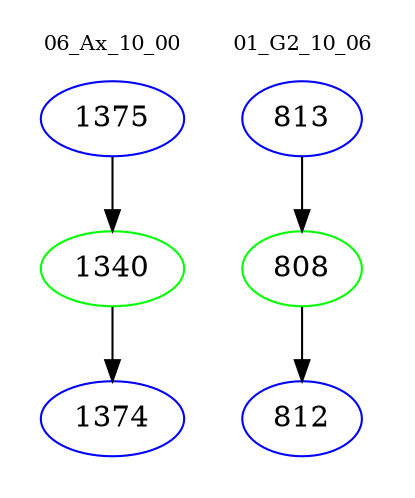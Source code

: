 digraph{
subgraph cluster_0 {
color = white
label = "06_Ax_10_00";
fontsize=10;
T0_1375 [label="1375", color="blue"]
T0_1375 -> T0_1340 [color="black"]
T0_1340 [label="1340", color="green"]
T0_1340 -> T0_1374 [color="black"]
T0_1374 [label="1374", color="blue"]
}
subgraph cluster_1 {
color = white
label = "01_G2_10_06";
fontsize=10;
T1_813 [label="813", color="blue"]
T1_813 -> T1_808 [color="black"]
T1_808 [label="808", color="green"]
T1_808 -> T1_812 [color="black"]
T1_812 [label="812", color="blue"]
}
}
